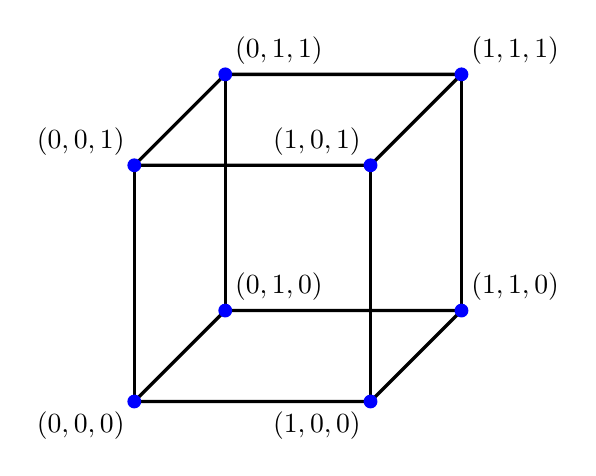 \begin{tikzpicture}
    % mark apexes of a cube
    \coordinate[label=below left:{$(0,0,0)$}] (A) at (0,0,3);
    \coordinate[label=below left:{$(1,0,0)$}] (B) at (3,0,3);
    \coordinate[label=above right:{$(0,1,0)$}] (C) at (0,0,0);
    \coordinate[label=above right:{$(1,1,0)$}] (D) at (3,0,0);

    \coordinate[label=above left:{$(0,0,1)$}] (E) at (0,3,3);
    \coordinate[label=above left:{$(1,0,1)$}] (F) at (3,3,3); % [label={[shift={(-0.5,0)}]{$(1,0,1)$}}]
    \coordinate[label=above right:{$(0,1,1)$}] (G) at (0,3,0);
    \coordinate[label=above right:{$(1,1,1)$}] (H) at (3,3,0);

    % draw the cube (top & bottom)
    \draw[very thick] (C) -- (A) -- (B) -- (D) -- (C);
    \draw[very thick] (E) -- (G) -- (H) -- (F) -- (E);

    % draw the cube (front & back)
    \draw[very thick] (A) -- (E);
    \draw[very thick] (B) -- (F);
    \draw[very thick] (C) -- (G);
    \draw[very thick] (D) -- (H);

    % mark blue points in each apex
    \foreach \point in {A,B,C,D,E,F,G,H}{
        \fill[blue] (\point) circle [radius=2.5pt];
    }
\end{tikzpicture}